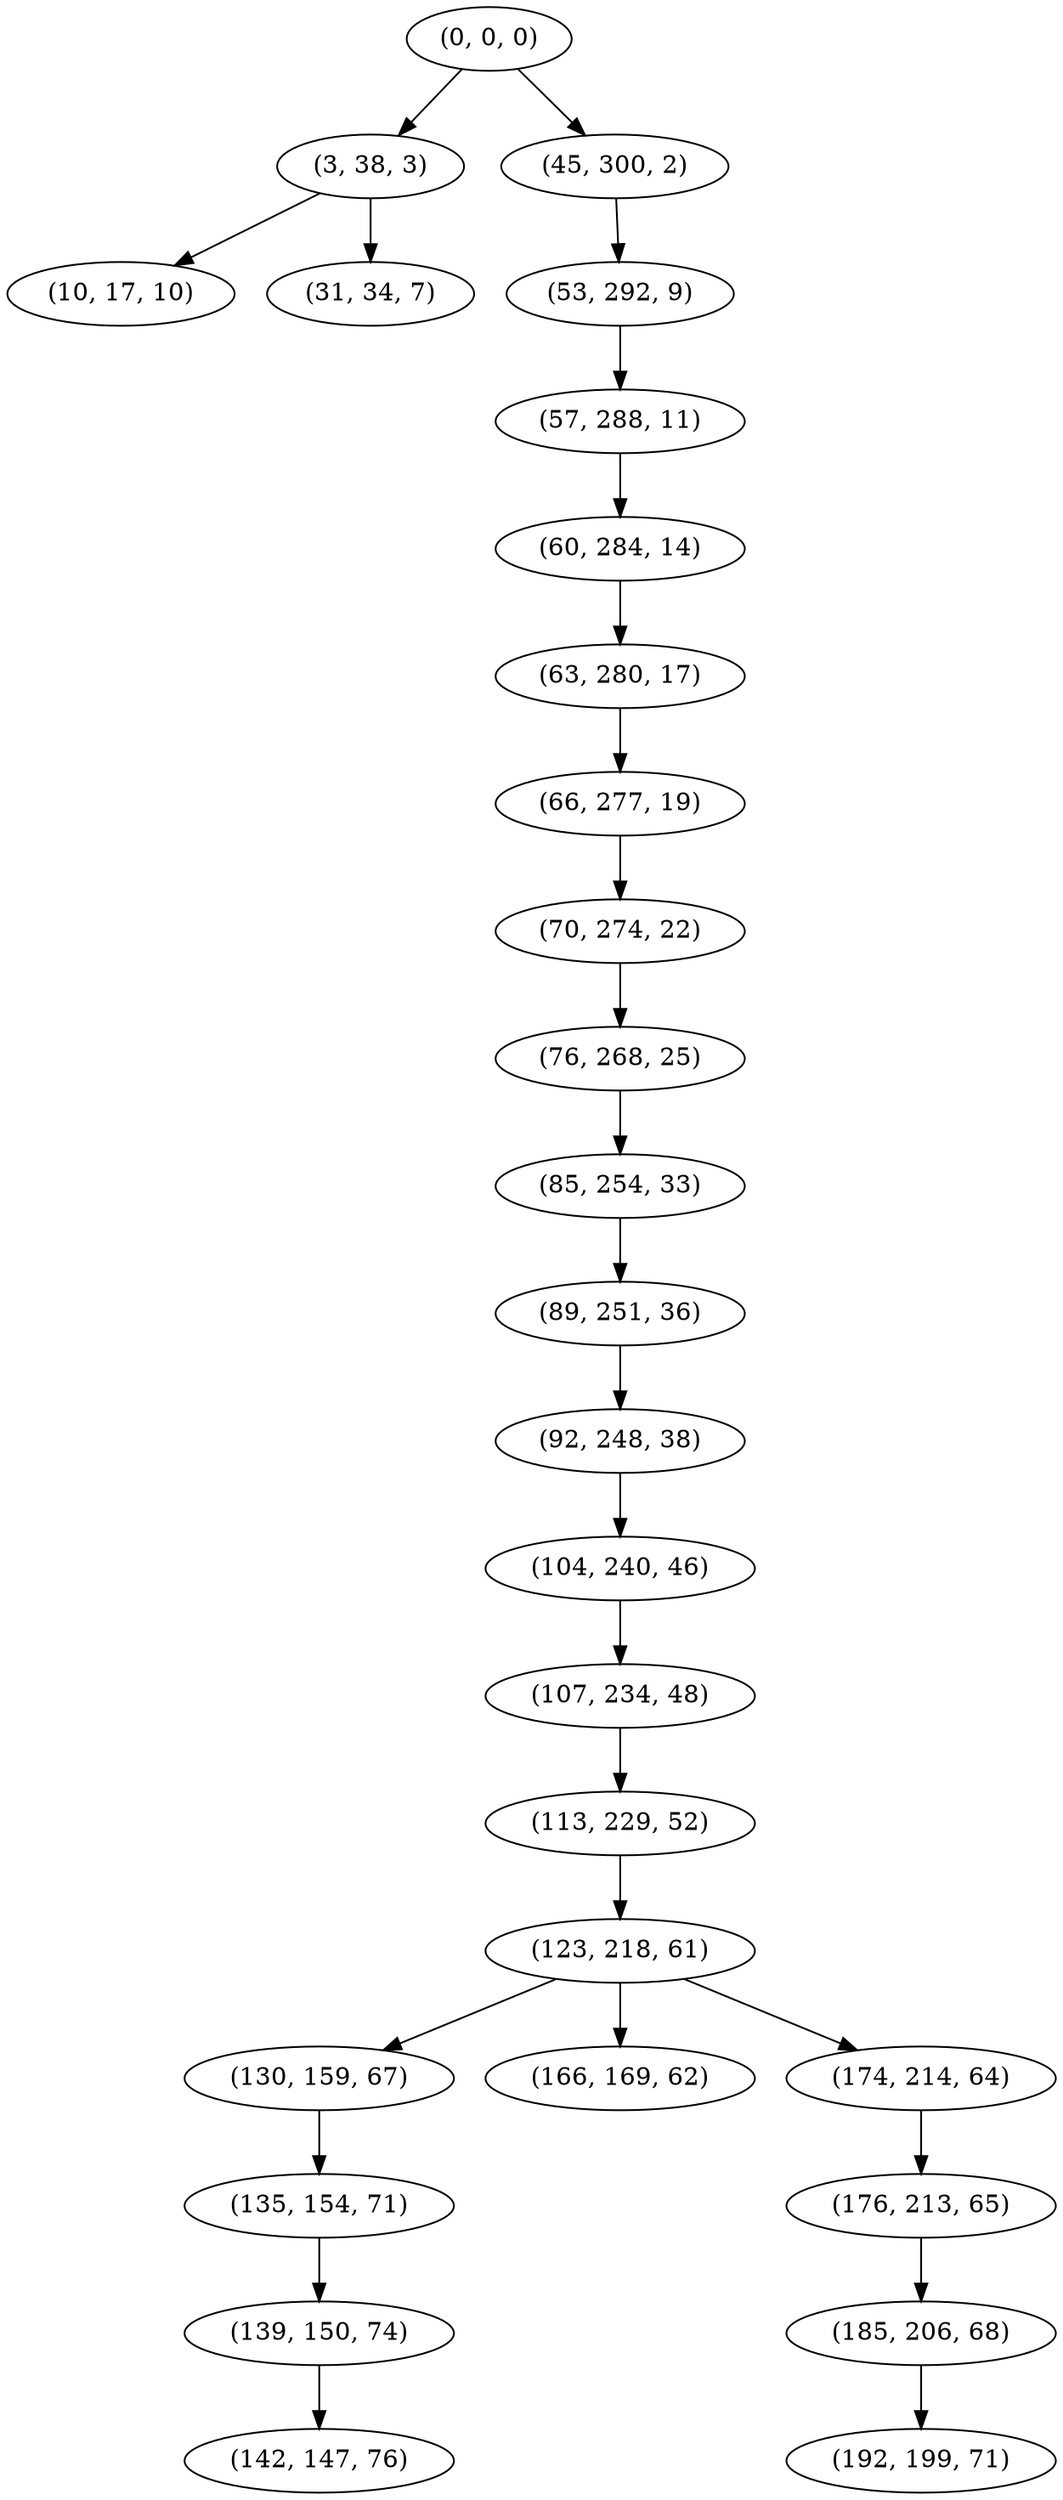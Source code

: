 digraph tree {
    "(0, 0, 0)";
    "(3, 38, 3)";
    "(10, 17, 10)";
    "(31, 34, 7)";
    "(45, 300, 2)";
    "(53, 292, 9)";
    "(57, 288, 11)";
    "(60, 284, 14)";
    "(63, 280, 17)";
    "(66, 277, 19)";
    "(70, 274, 22)";
    "(76, 268, 25)";
    "(85, 254, 33)";
    "(89, 251, 36)";
    "(92, 248, 38)";
    "(104, 240, 46)";
    "(107, 234, 48)";
    "(113, 229, 52)";
    "(123, 218, 61)";
    "(130, 159, 67)";
    "(135, 154, 71)";
    "(139, 150, 74)";
    "(142, 147, 76)";
    "(166, 169, 62)";
    "(174, 214, 64)";
    "(176, 213, 65)";
    "(185, 206, 68)";
    "(192, 199, 71)";
    "(0, 0, 0)" -> "(3, 38, 3)";
    "(0, 0, 0)" -> "(45, 300, 2)";
    "(3, 38, 3)" -> "(10, 17, 10)";
    "(3, 38, 3)" -> "(31, 34, 7)";
    "(45, 300, 2)" -> "(53, 292, 9)";
    "(53, 292, 9)" -> "(57, 288, 11)";
    "(57, 288, 11)" -> "(60, 284, 14)";
    "(60, 284, 14)" -> "(63, 280, 17)";
    "(63, 280, 17)" -> "(66, 277, 19)";
    "(66, 277, 19)" -> "(70, 274, 22)";
    "(70, 274, 22)" -> "(76, 268, 25)";
    "(76, 268, 25)" -> "(85, 254, 33)";
    "(85, 254, 33)" -> "(89, 251, 36)";
    "(89, 251, 36)" -> "(92, 248, 38)";
    "(92, 248, 38)" -> "(104, 240, 46)";
    "(104, 240, 46)" -> "(107, 234, 48)";
    "(107, 234, 48)" -> "(113, 229, 52)";
    "(113, 229, 52)" -> "(123, 218, 61)";
    "(123, 218, 61)" -> "(130, 159, 67)";
    "(123, 218, 61)" -> "(166, 169, 62)";
    "(123, 218, 61)" -> "(174, 214, 64)";
    "(130, 159, 67)" -> "(135, 154, 71)";
    "(135, 154, 71)" -> "(139, 150, 74)";
    "(139, 150, 74)" -> "(142, 147, 76)";
    "(174, 214, 64)" -> "(176, 213, 65)";
    "(176, 213, 65)" -> "(185, 206, 68)";
    "(185, 206, 68)" -> "(192, 199, 71)";
}
